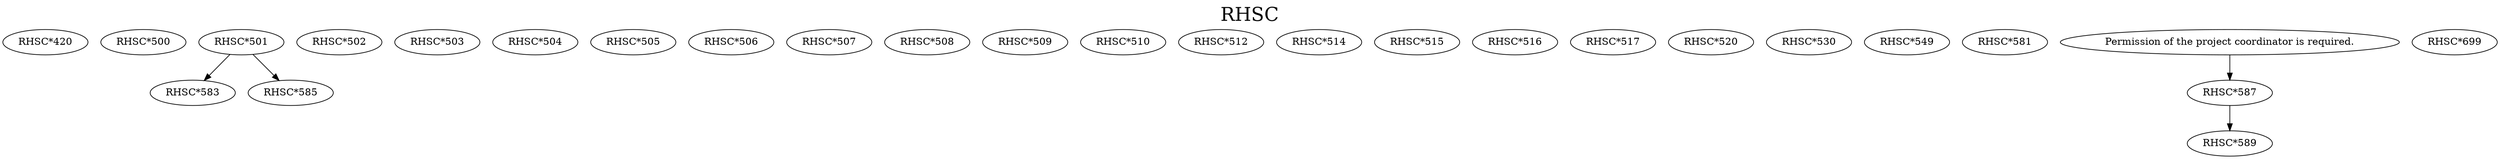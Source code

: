 digraph RHSC {
labelloc = "t";
label = "RHSC"
fontsize = 27;
"RHSC*420"
"RHSC*500"
"RHSC*501"
"RHSC*502"
"RHSC*503"
"RHSC*504"
"RHSC*505"
"RHSC*506"
"RHSC*507"
"RHSC*508"
"RHSC*509"
"RHSC*510"
"RHSC*512"
"RHSC*514"
"RHSC*515"
"RHSC*516"
"RHSC*517"
"RHSC*520"
"RHSC*530"
"RHSC*549"
"RHSC*581"
"RHSC*501" -> "RHSC*583" [style=solid]
"RHSC*501" -> "RHSC*585" [style=solid]
"Permission of the project coordinator is required." -> "RHSC*587" [style=solid]
"RHSC*587" -> "RHSC*589" [style=solid]
"RHSC*699"
}
